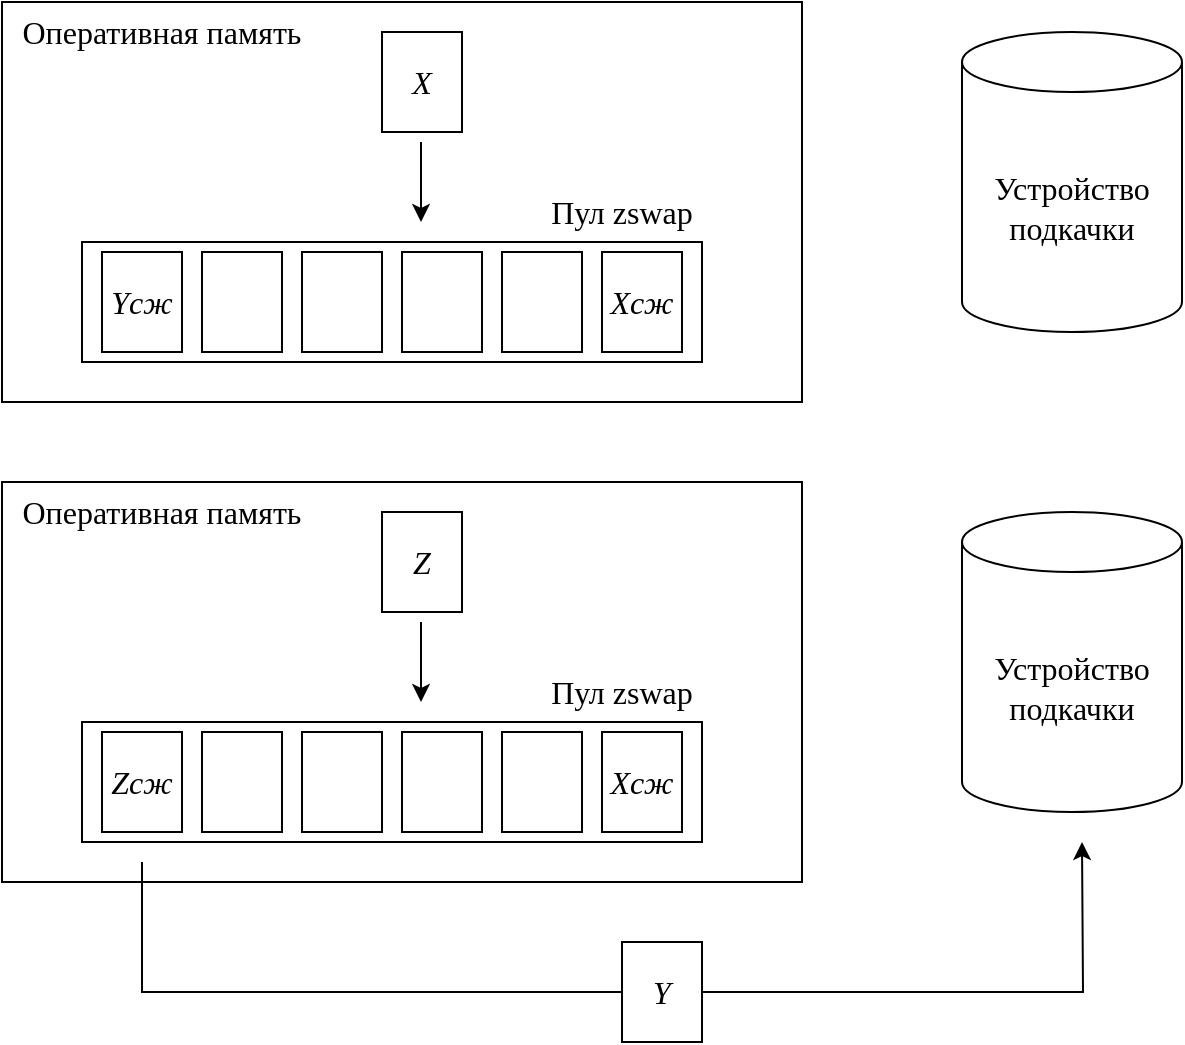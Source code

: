 <mxfile version="21.3.2" type="device">
  <diagram name="Страница 1" id="OPrfuYBIi6eHKCeP3E8L">
    <mxGraphModel dx="978" dy="591" grid="1" gridSize="10" guides="1" tooltips="1" connect="1" arrows="1" fold="1" page="1" pageScale="1" pageWidth="700" pageHeight="600" math="0" shadow="0">
      <root>
        <mxCell id="0" />
        <mxCell id="1" parent="0" />
        <mxCell id="EPUu1w6SwDRT0T6ihXzy-1" value="" style="rounded=0;whiteSpace=wrap;html=1;fontFamily=Times New Roman;fontSize=16;" parent="1" vertex="1">
          <mxGeometry x="50" y="50" width="400" height="200" as="geometry" />
        </mxCell>
        <mxCell id="EPUu1w6SwDRT0T6ihXzy-2" value="Устройство&lt;br&gt;подкачки" style="shape=cylinder3;whiteSpace=wrap;html=1;boundedLbl=1;backgroundOutline=1;size=15;fontFamily=Times New Roman;fontSize=16;" parent="1" vertex="1">
          <mxGeometry x="530" y="65" width="110" height="150" as="geometry" />
        </mxCell>
        <mxCell id="EPUu1w6SwDRT0T6ihXzy-3" value="Оперативная память" style="text;html=1;strokeColor=none;fillColor=none;align=center;verticalAlign=middle;whiteSpace=wrap;rounded=0;fontFamily=Times New Roman;fontSize=16;" parent="1" vertex="1">
          <mxGeometry x="50" y="50" width="160" height="30" as="geometry" />
        </mxCell>
        <mxCell id="EPUu1w6SwDRT0T6ihXzy-4" value="&lt;i&gt;X&lt;/i&gt;" style="rounded=0;whiteSpace=wrap;html=1;fontFamily=Times New Roman;fontSize=16;" parent="1" vertex="1">
          <mxGeometry x="240" y="65" width="40" height="50" as="geometry" />
        </mxCell>
        <mxCell id="EPUu1w6SwDRT0T6ihXzy-7" value="" style="endArrow=classic;html=1;rounded=0;" parent="1" edge="1">
          <mxGeometry width="50" height="50" relative="1" as="geometry">
            <mxPoint x="259.5" y="120" as="sourcePoint" />
            <mxPoint x="259.5" y="160" as="targetPoint" />
          </mxGeometry>
        </mxCell>
        <mxCell id="qEZcsZWqKCDH_8F4KUPj-2" value="" style="rounded=0;whiteSpace=wrap;html=1;" parent="1" vertex="1">
          <mxGeometry x="90" y="170" width="310" height="60" as="geometry" />
        </mxCell>
        <mxCell id="qEZcsZWqKCDH_8F4KUPj-3" value="Пул zswap" style="text;html=1;strokeColor=none;fillColor=none;align=center;verticalAlign=middle;whiteSpace=wrap;rounded=0;fontFamily=Times New Roman;fontSize=16;" parent="1" vertex="1">
          <mxGeometry x="280" y="140" width="160" height="30" as="geometry" />
        </mxCell>
        <mxCell id="qEZcsZWqKCDH_8F4KUPj-4" value="&lt;i&gt;Xсж&lt;/i&gt;" style="rounded=0;whiteSpace=wrap;html=1;fontFamily=Times New Roman;fontSize=16;" parent="1" vertex="1">
          <mxGeometry x="350" y="175" width="40" height="50" as="geometry" />
        </mxCell>
        <mxCell id="qEZcsZWqKCDH_8F4KUPj-5" value="" style="rounded=0;whiteSpace=wrap;html=1;fontFamily=Times New Roman;fontSize=16;" parent="1" vertex="1">
          <mxGeometry x="150" y="175" width="40" height="50" as="geometry" />
        </mxCell>
        <mxCell id="qEZcsZWqKCDH_8F4KUPj-6" value="" style="rounded=0;whiteSpace=wrap;html=1;fontFamily=Times New Roman;fontSize=16;" parent="1" vertex="1">
          <mxGeometry x="200" y="175" width="40" height="50" as="geometry" />
        </mxCell>
        <mxCell id="qEZcsZWqKCDH_8F4KUPj-7" value="&lt;i&gt;Yсж&lt;/i&gt;" style="rounded=0;whiteSpace=wrap;html=1;fontFamily=Times New Roman;fontSize=16;" parent="1" vertex="1">
          <mxGeometry x="100" y="175" width="40" height="50" as="geometry" />
        </mxCell>
        <mxCell id="qEZcsZWqKCDH_8F4KUPj-9" value="" style="rounded=0;whiteSpace=wrap;html=1;fontFamily=Times New Roman;fontSize=16;" parent="1" vertex="1">
          <mxGeometry x="50" y="290" width="400" height="200" as="geometry" />
        </mxCell>
        <mxCell id="qEZcsZWqKCDH_8F4KUPj-10" value="Устройство&lt;br&gt;подкачки" style="shape=cylinder3;whiteSpace=wrap;html=1;boundedLbl=1;backgroundOutline=1;size=15;fontFamily=Times New Roman;fontSize=16;" parent="1" vertex="1">
          <mxGeometry x="530" y="305" width="110" height="150" as="geometry" />
        </mxCell>
        <mxCell id="qEZcsZWqKCDH_8F4KUPj-11" value="Оперативная память" style="text;html=1;strokeColor=none;fillColor=none;align=center;verticalAlign=middle;whiteSpace=wrap;rounded=0;fontFamily=Times New Roman;fontSize=16;" parent="1" vertex="1">
          <mxGeometry x="50" y="290" width="160" height="30" as="geometry" />
        </mxCell>
        <mxCell id="qEZcsZWqKCDH_8F4KUPj-12" value="&lt;i&gt;Z&lt;/i&gt;" style="rounded=0;whiteSpace=wrap;html=1;fontFamily=Times New Roman;fontSize=16;" parent="1" vertex="1">
          <mxGeometry x="240" y="305" width="40" height="50" as="geometry" />
        </mxCell>
        <mxCell id="qEZcsZWqKCDH_8F4KUPj-13" value="" style="endArrow=classic;html=1;rounded=0;" parent="1" edge="1">
          <mxGeometry width="50" height="50" relative="1" as="geometry">
            <mxPoint x="259.5" y="360" as="sourcePoint" />
            <mxPoint x="259.5" y="400" as="targetPoint" />
          </mxGeometry>
        </mxCell>
        <mxCell id="qEZcsZWqKCDH_8F4KUPj-14" value="" style="rounded=0;whiteSpace=wrap;html=1;" parent="1" vertex="1">
          <mxGeometry x="90" y="410" width="310" height="60" as="geometry" />
        </mxCell>
        <mxCell id="qEZcsZWqKCDH_8F4KUPj-15" value="Пул zswap" style="text;html=1;strokeColor=none;fillColor=none;align=center;verticalAlign=middle;whiteSpace=wrap;rounded=0;fontFamily=Times New Roman;fontSize=16;" parent="1" vertex="1">
          <mxGeometry x="280" y="380" width="160" height="30" as="geometry" />
        </mxCell>
        <mxCell id="qEZcsZWqKCDH_8F4KUPj-16" value="" style="rounded=0;whiteSpace=wrap;html=1;fontFamily=Times New Roman;fontSize=16;" parent="1" vertex="1">
          <mxGeometry x="250" y="415" width="40" height="50" as="geometry" />
        </mxCell>
        <mxCell id="qEZcsZWqKCDH_8F4KUPj-17" value="" style="rounded=0;whiteSpace=wrap;html=1;fontFamily=Times New Roman;fontSize=16;" parent="1" vertex="1">
          <mxGeometry x="150" y="415" width="40" height="50" as="geometry" />
        </mxCell>
        <mxCell id="qEZcsZWqKCDH_8F4KUPj-18" value="" style="rounded=0;whiteSpace=wrap;html=1;fontFamily=Times New Roman;fontSize=16;" parent="1" vertex="1">
          <mxGeometry x="200" y="415" width="40" height="50" as="geometry" />
        </mxCell>
        <mxCell id="qEZcsZWqKCDH_8F4KUPj-19" value="&lt;i&gt;Zсж&lt;/i&gt;" style="rounded=0;whiteSpace=wrap;html=1;fontFamily=Times New Roman;fontSize=16;" parent="1" vertex="1">
          <mxGeometry x="100" y="415" width="40" height="50" as="geometry" />
        </mxCell>
        <mxCell id="qEZcsZWqKCDH_8F4KUPj-21" value="" style="rounded=0;whiteSpace=wrap;html=1;fontFamily=Times New Roman;fontSize=16;" parent="1" vertex="1">
          <mxGeometry x="300" y="415" width="40" height="50" as="geometry" />
        </mxCell>
        <mxCell id="qEZcsZWqKCDH_8F4KUPj-22" value="&lt;i style=&quot;border-color: var(--border-color);&quot;&gt;Xсж&lt;/i&gt;" style="rounded=0;whiteSpace=wrap;html=1;fontFamily=Times New Roman;fontSize=16;" parent="1" vertex="1">
          <mxGeometry x="350" y="415" width="40" height="50" as="geometry" />
        </mxCell>
        <mxCell id="IFM-6OOvU7TSx32gEkdY-3" style="edgeStyle=orthogonalEdgeStyle;rounded=0;orthogonalLoop=1;jettySize=auto;html=1;exitX=1;exitY=0.5;exitDx=0;exitDy=0;" edge="1" parent="1" source="IFM-6OOvU7TSx32gEkdY-1">
          <mxGeometry relative="1" as="geometry">
            <mxPoint x="590" y="470" as="targetPoint" />
          </mxGeometry>
        </mxCell>
        <mxCell id="IFM-6OOvU7TSx32gEkdY-1" value="&lt;i&gt;Y&lt;/i&gt;" style="rounded=0;whiteSpace=wrap;html=1;fontFamily=Times New Roman;fontSize=16;" vertex="1" parent="1">
          <mxGeometry x="360" y="520" width="40" height="50" as="geometry" />
        </mxCell>
        <mxCell id="IFM-6OOvU7TSx32gEkdY-2" value="" style="endArrow=none;html=1;rounded=0;entryX=0;entryY=0.5;entryDx=0;entryDy=0;edgeStyle=orthogonalEdgeStyle;endFill=0;" edge="1" parent="1" target="IFM-6OOvU7TSx32gEkdY-1">
          <mxGeometry width="50" height="50" relative="1" as="geometry">
            <mxPoint x="120" y="480" as="sourcePoint" />
            <mxPoint x="170" y="430" as="targetPoint" />
            <Array as="points">
              <mxPoint x="120" y="545" />
            </Array>
          </mxGeometry>
        </mxCell>
        <mxCell id="IFM-6OOvU7TSx32gEkdY-5" value="" style="rounded=0;whiteSpace=wrap;html=1;fontFamily=Times New Roman;fontSize=16;" vertex="1" parent="1">
          <mxGeometry x="250" y="175" width="40" height="50" as="geometry" />
        </mxCell>
        <mxCell id="IFM-6OOvU7TSx32gEkdY-6" value="" style="rounded=0;whiteSpace=wrap;html=1;fontFamily=Times New Roman;fontSize=16;" vertex="1" parent="1">
          <mxGeometry x="300" y="175" width="40" height="50" as="geometry" />
        </mxCell>
      </root>
    </mxGraphModel>
  </diagram>
</mxfile>
